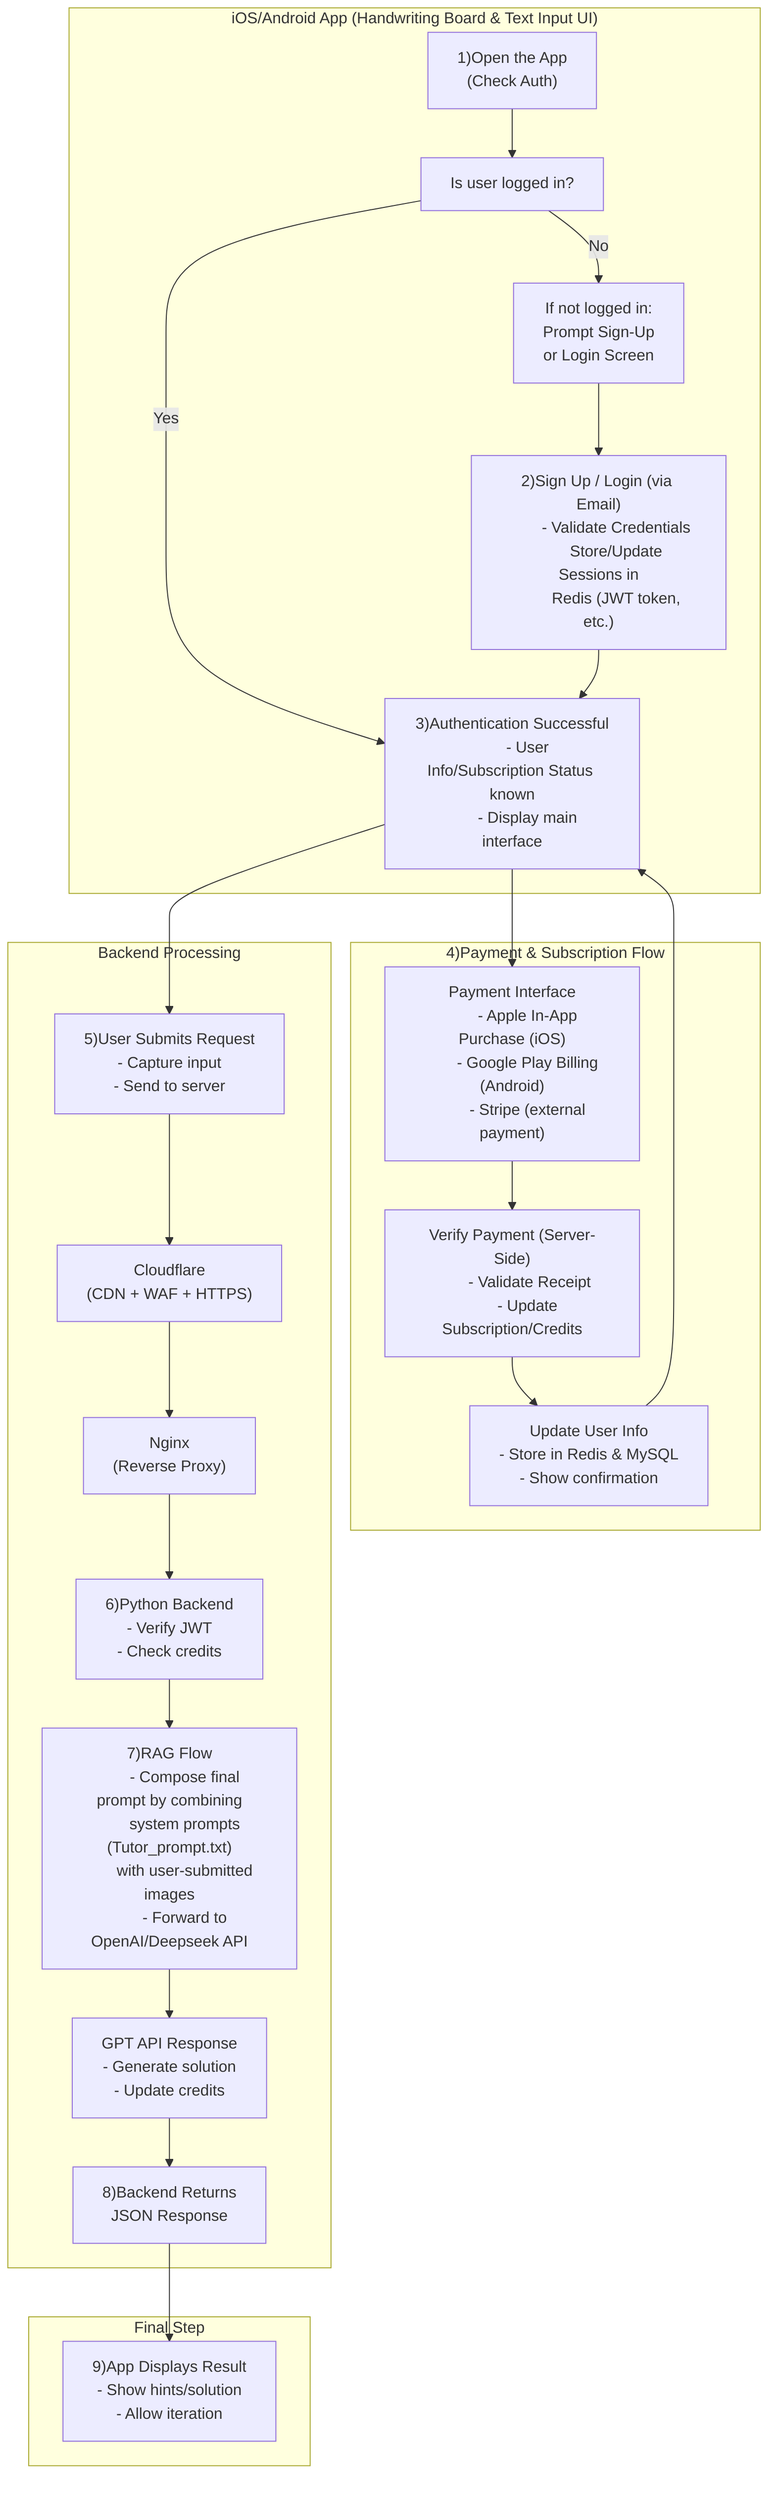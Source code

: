 ---
config:
  layout: fixed
---
flowchart TB
 subgraph Frontend["iOS/Android App (Handwriting Board & Text Input UI)"]
        A1["1)Open the App
        (Check Auth)"]
        A2["Is user logged in?"]
        A3["If not logged in:
        Prompt Sign-Up
        or Login Screen"]
        A4["2)Sign Up / Login (via Email)
        - Validate Credentials
         Store/Update Sessions in
         Redis (JWT token, etc.)"]
        A5["3)Authentication Successful
        - User Info/Subscription Status known
        - Display main interface"]
  end
 subgraph Payment["4)Payment & Subscription Flow"]
        P1["Payment Interface
        - Apple In-App Purchase (iOS)
        - Google Play Billing (Android)
        - Stripe (external payment)"]
        P2["Verify Payment (Server-Side)
        - Validate Receipt
        - Update Subscription/Credits"]
        P3["Update User Info
        - Store in Redis & MySQL
        - Show confirmation"]
  end
 subgraph Backend["Backend Processing"]
        B1["5)User Submits Request
        - Capture input
        - Send to server"]
        B2["Cloudflare
        (CDN + WAF + HTTPS)"]
        B3["Nginx
        (Reverse Proxy)"]
        B4["6)Python Backend
        - Verify JWT
        - Check credits"]
        B5["7)RAG Flow
        - Compose final prompt by combining
        system prompts (Tutor_prompt.txt)
        with user-submitted images
        - Forward to OpenAI/Deepseek API"]
        B6["GPT API Response
        - Generate solution
        - Update credits"]
        B7["8)Backend Returns
        JSON Response"]
  end
 subgraph Result["Final Step"]
        R1["9)App Displays Result
        - Show hints/solution
        - Allow iteration"]
  end
    A1 --> A2
    A2 -- No --> A3
    A3 --> A4
    A2 -- Yes --> A5
    A4 --> A5
    A5 --> P1 & B1
    P1 --> P2
    P2 --> P3
    P3 --> A5
    B1 --> B2
    B2 --> B3
    B3 --> B4
    B4 --> B5
    B5 --> B6
    B6 --> B7
    B7 --> R1